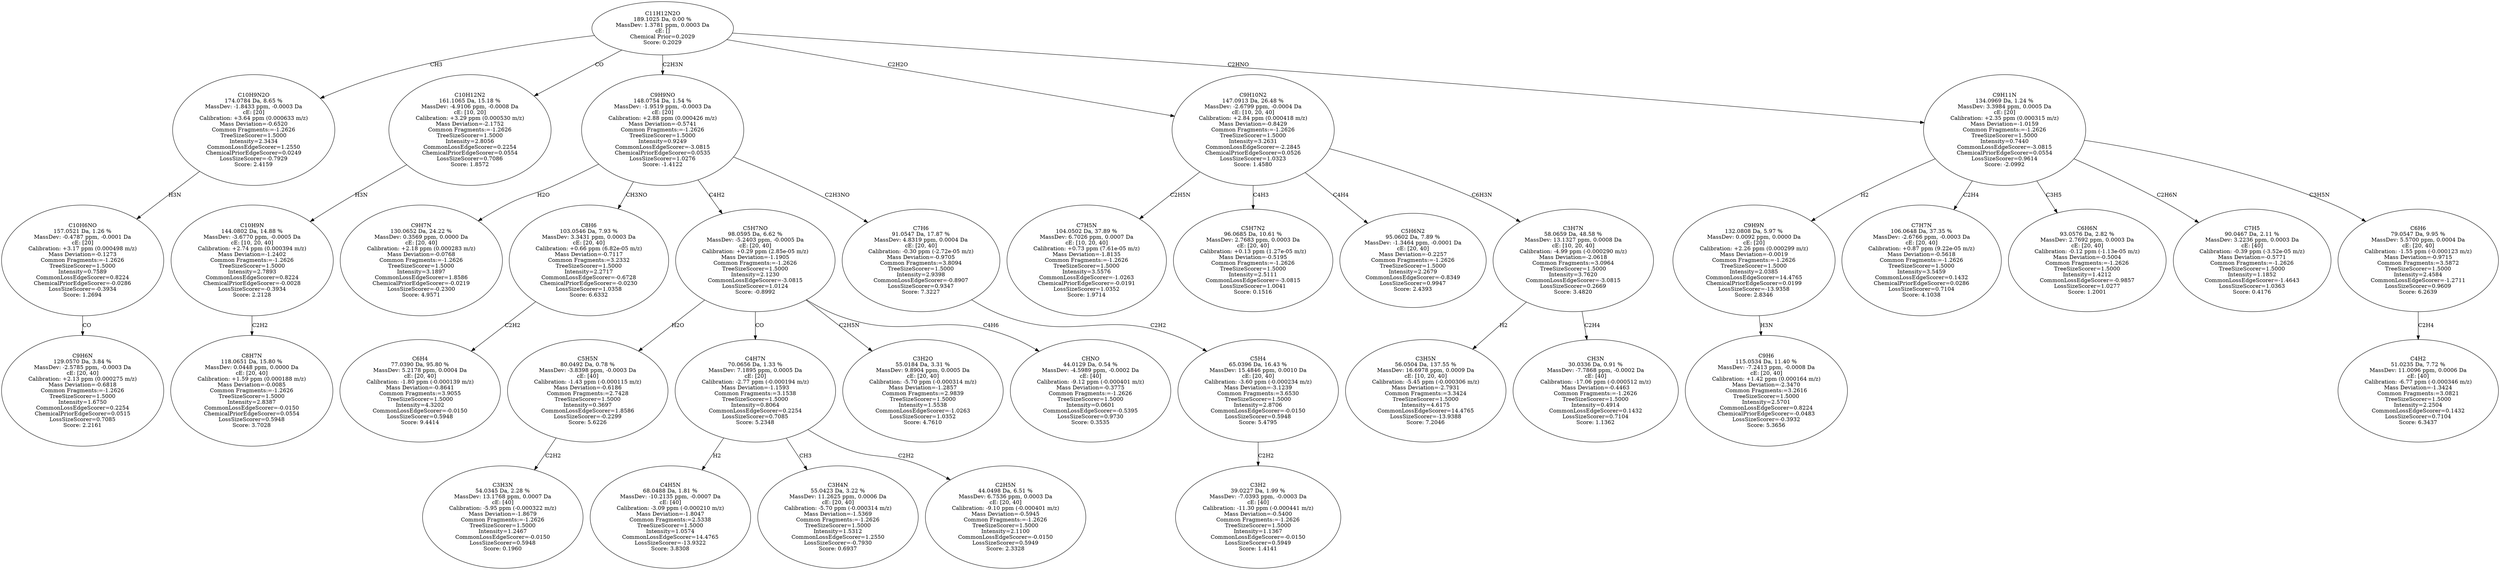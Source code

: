 strict digraph {
v1 [label="C9H6N\n129.0570 Da, 3.84 %\nMassDev: -2.5785 ppm, -0.0003 Da\ncE: [20, 40]\nCalibration: +2.13 ppm (0.000275 m/z)\nMass Deviation=-0.6818\nCommon Fragments:=-1.2626\nTreeSizeScorer=1.5000\nIntensity=1.6750\nCommonLossEdgeScorer=0.2254\nChemicalPriorEdgeScorer=0.0515\nLossSizeScorer=0.7085\nScore: 2.2161"];
v2 [label="C10H6NO\n157.0521 Da, 1.26 %\nMassDev: -0.4787 ppm, -0.0001 Da\ncE: [20]\nCalibration: +3.17 ppm (0.000498 m/z)\nMass Deviation=-0.1273\nCommon Fragments:=-1.2626\nTreeSizeScorer=1.5000\nIntensity=0.7589\nCommonLossEdgeScorer=0.8224\nChemicalPriorEdgeScorer=-0.0286\nLossSizeScorer=-0.3934\nScore: 1.2694"];
v3 [label="C10H9N2O\n174.0784 Da, 8.65 %\nMassDev: -1.8433 ppm, -0.0003 Da\ncE: [20]\nCalibration: +3.64 ppm (0.000633 m/z)\nMass Deviation=-0.6520\nCommon Fragments:=-1.2626\nTreeSizeScorer=1.5000\nIntensity=2.3434\nCommonLossEdgeScorer=1.2550\nChemicalPriorEdgeScorer=0.0249\nLossSizeScorer=-0.7929\nScore: 2.4159"];
v4 [label="C8H7N\n118.0651 Da, 15.80 %\nMassDev: 0.0448 ppm, 0.0000 Da\ncE: [20, 40]\nCalibration: +1.59 ppm (0.000188 m/z)\nMass Deviation=-0.0085\nCommon Fragments:=-1.2626\nTreeSizeScorer=1.5000\nIntensity=2.8387\nCommonLossEdgeScorer=-0.0150\nChemicalPriorEdgeScorer=0.0554\nLossSizeScorer=0.5948\nScore: 3.7028"];
v5 [label="C10H9N\n144.0802 Da, 14.88 %\nMassDev: -3.6770 ppm, -0.0005 Da\ncE: [10, 20, 40]\nCalibration: +2.74 ppm (0.000394 m/z)\nMass Deviation=-1.2402\nCommon Fragments:=-1.2626\nTreeSizeScorer=1.5000\nIntensity=2.7893\nCommonLossEdgeScorer=0.8224\nChemicalPriorEdgeScorer=-0.0028\nLossSizeScorer=-0.3934\nScore: 2.2128"];
v6 [label="C10H12N2\n161.1065 Da, 15.18 %\nMassDev: -4.9106 ppm, -0.0008 Da\ncE: [10, 20]\nCalibration: +3.29 ppm (0.000530 m/z)\nMass Deviation=-2.1752\nCommon Fragments:=-1.2626\nTreeSizeScorer=1.5000\nIntensity=2.8056\nCommonLossEdgeScorer=0.2254\nChemicalPriorEdgeScorer=0.0554\nLossSizeScorer=0.7086\nScore: 1.8572"];
v7 [label="C9H7N\n130.0652 Da, 24.22 %\nMassDev: 0.3569 ppm, 0.0000 Da\ncE: [20, 40]\nCalibration: +2.18 ppm (0.000283 m/z)\nMass Deviation=-0.0768\nCommon Fragments:=-1.2626\nTreeSizeScorer=1.5000\nIntensity=3.1897\nCommonLossEdgeScorer=1.8586\nChemicalPriorEdgeScorer=-0.0219\nLossSizeScorer=-0.2300\nScore: 4.9571"];
v8 [label="C6H4\n77.0390 Da, 95.80 %\nMassDev: 5.2178 ppm, 0.0004 Da\ncE: [20, 40]\nCalibration: -1.80 ppm (-0.000139 m/z)\nMass Deviation=-0.8641\nCommon Fragments:=3.9055\nTreeSizeScorer=1.5000\nIntensity=4.3202\nCommonLossEdgeScorer=-0.0150\nLossSizeScorer=0.5948\nScore: 9.4414"];
v9 [label="C8H6\n103.0546 Da, 7.93 %\nMassDev: 3.3431 ppm, 0.0003 Da\ncE: [20, 40]\nCalibration: +0.66 ppm (6.82e-05 m/z)\nMass Deviation=-0.7117\nCommon Fragments:=3.2332\nTreeSizeScorer=1.5000\nIntensity=2.2717\nCommonLossEdgeScorer=-0.6728\nChemicalPriorEdgeScorer=-0.0230\nLossSizeScorer=1.0358\nScore: 6.6332"];
v10 [label="C3H3N\n54.0345 Da, 2.28 %\nMassDev: 13.1768 ppm, 0.0007 Da\ncE: [40]\nCalibration: -5.95 ppm (-0.000322 m/z)\nMass Deviation=-1.8679\nCommon Fragments:=-1.2626\nTreeSizeScorer=1.5000\nIntensity=1.2467\nCommonLossEdgeScorer=-0.0150\nLossSizeScorer=0.5948\nScore: 0.1960"];
v11 [label="C5H5N\n80.0492 Da, 0.78 %\nMassDev: -3.8398 ppm, -0.0003 Da\ncE: [40]\nCalibration: -1.43 ppm (-0.000115 m/z)\nMass Deviation=-0.6186\nCommon Fragments:=2.7428\nTreeSizeScorer=1.5000\nIntensity=0.3697\nCommonLossEdgeScorer=1.8586\nLossSizeScorer=-0.2299\nScore: 5.6226"];
v12 [label="C4H5N\n68.0488 Da, 1.81 %\nMassDev: -10.2135 ppm, -0.0007 Da\ncE: [40]\nCalibration: -3.09 ppm (-0.000210 m/z)\nMass Deviation=-1.8047\nCommon Fragments:=2.5338\nTreeSizeScorer=1.5000\nIntensity=1.0574\nCommonLossEdgeScorer=14.4765\nLossSizeScorer=-13.9322\nScore: 3.8308"];
v13 [label="C3H4N\n55.0423 Da, 3.22 %\nMassDev: 11.2625 ppm, 0.0006 Da\ncE: [20, 40]\nCalibration: -5.70 ppm (-0.000314 m/z)\nMass Deviation=-1.5369\nCommon Fragments:=-1.2626\nTreeSizeScorer=1.5000\nIntensity=1.5312\nCommonLossEdgeScorer=1.2550\nLossSizeScorer=-0.7930\nScore: 0.6937"];
v14 [label="C2H5N\n44.0498 Da, 6.51 %\nMassDev: 6.7536 ppm, 0.0003 Da\ncE: [20, 40]\nCalibration: -9.10 ppm (-0.000401 m/z)\nMass Deviation=-0.5945\nCommon Fragments:=-1.2626\nTreeSizeScorer=1.5000\nIntensity=2.1100\nCommonLossEdgeScorer=-0.0150\nLossSizeScorer=0.5949\nScore: 2.3328"];
v15 [label="C4H7N\n70.0656 Da, 1.33 %\nMassDev: 7.1895 ppm, 0.0005 Da\ncE: [20]\nCalibration: -2.77 ppm (-0.000194 m/z)\nMass Deviation=-1.1593\nCommon Fragments:=3.1538\nTreeSizeScorer=1.5000\nIntensity=0.8064\nCommonLossEdgeScorer=0.2254\nLossSizeScorer=0.7085\nScore: 5.2348"];
v16 [label="C3H2O\n55.0184 Da, 3.31 %\nMassDev: 9.8904 ppm, 0.0005 Da\ncE: [20, 40]\nCalibration: -5.70 ppm (-0.000314 m/z)\nMass Deviation=-1.2857\nCommon Fragments:=2.9839\nTreeSizeScorer=1.5000\nIntensity=1.5538\nCommonLossEdgeScorer=-1.0263\nLossSizeScorer=1.0352\nScore: 4.7610"];
v17 [label="CHNO\n44.0129 Da, 0.54 %\nMassDev: -4.5989 ppm, -0.0002 Da\ncE: [40]\nCalibration: -9.12 ppm (-0.000401 m/z)\nMass Deviation=-0.3775\nCommon Fragments:=-1.2626\nTreeSizeScorer=1.5000\nIntensity=0.0601\nCommonLossEdgeScorer=-0.5395\nLossSizeScorer=0.9730\nScore: 0.3535"];
v18 [label="C5H7NO\n98.0595 Da, 6.62 %\nMassDev: -5.2403 ppm, -0.0005 Da\ncE: [20, 40]\nCalibration: +0.29 ppm (2.85e-05 m/z)\nMass Deviation=-1.1905\nCommon Fragments:=-1.2626\nTreeSizeScorer=1.5000\nIntensity=2.1230\nCommonLossEdgeScorer=-3.0815\nLossSizeScorer=1.0124\nScore: -0.8992"];
v19 [label="C3H2\n39.0227 Da, 1.99 %\nMassDev: -7.0393 ppm, -0.0003 Da\ncE: [40]\nCalibration: -11.30 ppm (-0.000441 m/z)\nMass Deviation=-0.5400\nCommon Fragments:=-1.2626\nTreeSizeScorer=1.5000\nIntensity=1.1367\nCommonLossEdgeScorer=-0.0150\nLossSizeScorer=0.5949\nScore: 1.4141"];
v20 [label="C5H4\n65.0396 Da, 16.43 %\nMassDev: 15.4846 ppm, 0.0010 Da\ncE: [20, 40]\nCalibration: -3.60 ppm (-0.000234 m/z)\nMass Deviation=-3.1239\nCommon Fragments:=3.6530\nTreeSizeScorer=1.5000\nIntensity=2.8706\nCommonLossEdgeScorer=-0.0150\nLossSizeScorer=0.5948\nScore: 5.4795"];
v21 [label="C7H6\n91.0547 Da, 17.87 %\nMassDev: 4.8319 ppm, 0.0004 Da\ncE: [20, 40]\nCalibration: -0.30 ppm (-2.72e-05 m/z)\nMass Deviation=-0.9705\nCommon Fragments:=3.8094\nTreeSizeScorer=1.5000\nIntensity=2.9398\nCommonLossEdgeScorer=-0.8907\nLossSizeScorer=0.9347\nScore: 7.3227"];
v22 [label="C9H9NO\n148.0754 Da, 1.54 %\nMassDev: -1.9519 ppm, -0.0003 Da\ncE: [20]\nCalibration: +2.88 ppm (0.000426 m/z)\nMass Deviation=-0.5741\nCommon Fragments:=-1.2626\nTreeSizeScorer=1.5000\nIntensity=0.9249\nCommonLossEdgeScorer=-3.0815\nChemicalPriorEdgeScorer=0.0535\nLossSizeScorer=1.0276\nScore: -1.4122"];
v23 [label="C7H5N\n104.0502 Da, 37.89 %\nMassDev: 6.7026 ppm, 0.0007 Da\ncE: [10, 20, 40]\nCalibration: +0.73 ppm (7.61e-05 m/z)\nMass Deviation=-1.8135\nCommon Fragments:=-1.2626\nTreeSizeScorer=1.5000\nIntensity=3.5576\nCommonLossEdgeScorer=-1.0263\nChemicalPriorEdgeScorer=-0.0191\nLossSizeScorer=1.0352\nScore: 1.9714"];
v24 [label="C5H7N2\n96.0685 Da, 10.61 %\nMassDev: 2.7683 ppm, 0.0003 Da\ncE: [20, 40]\nCalibration: +0.13 ppm (1.27e-05 m/z)\nMass Deviation=-0.5195\nCommon Fragments:=-1.2626\nTreeSizeScorer=1.5000\nIntensity=2.5111\nCommonLossEdgeScorer=-3.0815\nLossSizeScorer=1.0041\nScore: 0.1516"];
v25 [label="C5H6N2\n95.0602 Da, 7.89 %\nMassDev: -1.3464 ppm, -0.0001 Da\ncE: [20, 40]\nMass Deviation=-0.2257\nCommon Fragments:=-1.2626\nTreeSizeScorer=1.5000\nIntensity=2.2679\nCommonLossEdgeScorer=-0.8349\nLossSizeScorer=0.9947\nScore: 2.4393"];
v26 [label="C3H5N\n56.0504 Da, 137.55 %\nMassDev: 16.6978 ppm, 0.0009 Da\ncE: [10, 20, 40]\nCalibration: -5.45 ppm (-0.000306 m/z)\nMass Deviation=-2.7931\nCommon Fragments:=3.3424\nTreeSizeScorer=1.5000\nIntensity=4.6175\nCommonLossEdgeScorer=14.4765\nLossSizeScorer=-13.9388\nScore: 7.2046"];
v27 [label="CH3N\n30.0336 Da, 0.91 %\nMassDev: -7.7868 ppm, -0.0002 Da\ncE: [40]\nCalibration: -17.06 ppm (-0.000512 m/z)\nMass Deviation=-0.4463\nCommon Fragments:=-1.2626\nTreeSizeScorer=1.5000\nIntensity=0.4914\nCommonLossEdgeScorer=0.1432\nLossSizeScorer=0.7104\nScore: 1.1362"];
v28 [label="C3H7N\n58.0659 Da, 48.58 %\nMassDev: 13.1327 ppm, 0.0008 Da\ncE: [10, 20, 40]\nCalibration: -4.99 ppm (-0.000290 m/z)\nMass Deviation=-2.0618\nCommon Fragments:=3.0964\nTreeSizeScorer=1.5000\nIntensity=3.7620\nCommonLossEdgeScorer=-3.0815\nLossSizeScorer=0.2669\nScore: 3.4820"];
v29 [label="C9H10N2\n147.0913 Da, 26.48 %\nMassDev: -2.6799 ppm, -0.0004 Da\ncE: [10, 20, 40]\nCalibration: +2.84 ppm (0.000418 m/z)\nMass Deviation=-0.8429\nCommon Fragments:=-1.2626\nTreeSizeScorer=1.5000\nIntensity=3.2631\nCommonLossEdgeScorer=-2.2845\nChemicalPriorEdgeScorer=0.0526\nLossSizeScorer=1.0323\nScore: 1.4580"];
v30 [label="C9H6\n115.0534 Da, 11.40 %\nMassDev: -7.2413 ppm, -0.0008 Da\ncE: [20, 40]\nCalibration: +1.42 ppm (0.000164 m/z)\nMass Deviation=-2.3470\nCommon Fragments:=3.2616\nTreeSizeScorer=1.5000\nIntensity=2.5701\nCommonLossEdgeScorer=0.8224\nChemicalPriorEdgeScorer=-0.0483\nLossSizeScorer=-0.3932\nScore: 5.3656"];
v31 [label="C9H9N\n132.0808 Da, 5.97 %\nMassDev: 0.0092 ppm, 0.0000 Da\ncE: [20]\nCalibration: +2.26 ppm (0.000299 m/z)\nMass Deviation=-0.0019\nCommon Fragments:=-1.2626\nTreeSizeScorer=1.5000\nIntensity=2.0385\nCommonLossEdgeScorer=14.4765\nChemicalPriorEdgeScorer=0.0199\nLossSizeScorer=-13.9358\nScore: 2.8346"];
v32 [label="C7H7N\n106.0648 Da, 37.35 %\nMassDev: -2.6766 ppm, -0.0003 Da\ncE: [20, 40]\nCalibration: +0.87 ppm (9.22e-05 m/z)\nMass Deviation=-0.5618\nCommon Fragments:=-1.2626\nTreeSizeScorer=1.5000\nIntensity=3.5459\nCommonLossEdgeScorer=0.1432\nChemicalPriorEdgeScorer=0.0286\nLossSizeScorer=0.7104\nScore: 4.1038"];
v33 [label="C6H6N\n93.0576 Da, 2.82 %\nMassDev: 2.7692 ppm, 0.0003 Da\ncE: [20, 40]\nCalibration: -0.12 ppm (-1.13e-05 m/z)\nMass Deviation=-0.5004\nCommon Fragments:=-1.2626\nTreeSizeScorer=1.5000\nIntensity=1.4212\nCommonLossEdgeScorer=-0.9857\nLossSizeScorer=1.0277\nScore: 1.2001"];
v34 [label="C7H5\n90.0467 Da, 2.11 %\nMassDev: 3.2236 ppm, 0.0003 Da\ncE: [40]\nCalibration: -0.39 ppm (-3.52e-05 m/z)\nMass Deviation=-0.5771\nCommon Fragments:=-1.2626\nTreeSizeScorer=1.5000\nIntensity=1.1852\nCommonLossEdgeScorer=-1.4643\nLossSizeScorer=1.0363\nScore: 0.4176"];
v35 [label="C4H2\n51.0235 Da, 7.72 %\nMassDev: 11.0096 ppm, 0.0006 Da\ncE: [40]\nCalibration: -6.77 ppm (-0.000346 m/z)\nMass Deviation=-1.3424\nCommon Fragments:=3.0821\nTreeSizeScorer=1.5000\nIntensity=2.2504\nCommonLossEdgeScorer=0.1432\nLossSizeScorer=0.7104\nScore: 6.3437"];
v36 [label="C6H6\n79.0547 Da, 9.95 %\nMassDev: 5.5700 ppm, 0.0004 Da\ncE: [20, 40]\nCalibration: -1.55 ppm (-0.000123 m/z)\nMass Deviation=-0.9715\nCommon Fragments:=3.5872\nTreeSizeScorer=1.5000\nIntensity=2.4584\nCommonLossEdgeScorer=-1.2711\nLossSizeScorer=0.9609\nScore: 6.2639"];
v37 [label="C9H11N\n134.0969 Da, 1.24 %\nMassDev: 3.3984 ppm, 0.0005 Da\ncE: [20]\nCalibration: +2.35 ppm (0.000315 m/z)\nMass Deviation=-1.0159\nCommon Fragments:=-1.2626\nTreeSizeScorer=1.5000\nIntensity=0.7440\nCommonLossEdgeScorer=-3.0815\nChemicalPriorEdgeScorer=0.0554\nLossSizeScorer=0.9614\nScore: -2.0992"];
v38 [label="C11H12N2O\n189.1025 Da, 0.00 %\nMassDev: 1.3781 ppm, 0.0003 Da\ncE: []\nChemical Prior=0.2029\nScore: 0.2029"];
v2 -> v1 [label="CO"];
v3 -> v2 [label="H3N"];
v38 -> v3 [label="CH3"];
v5 -> v4 [label="C2H2"];
v6 -> v5 [label="H3N"];
v38 -> v6 [label="CO"];
v22 -> v7 [label="H2O"];
v9 -> v8 [label="C2H2"];
v22 -> v9 [label="CH3NO"];
v11 -> v10 [label="C2H2"];
v18 -> v11 [label="H2O"];
v15 -> v12 [label="H2"];
v15 -> v13 [label="CH3"];
v15 -> v14 [label="C2H2"];
v18 -> v15 [label="CO"];
v18 -> v16 [label="C2H5N"];
v18 -> v17 [label="C4H6"];
v22 -> v18 [label="C4H2"];
v20 -> v19 [label="C2H2"];
v21 -> v20 [label="C2H2"];
v22 -> v21 [label="C2H3NO"];
v38 -> v22 [label="C2H3N"];
v29 -> v23 [label="C2H5N"];
v29 -> v24 [label="C4H3"];
v29 -> v25 [label="C4H4"];
v28 -> v26 [label="H2"];
v28 -> v27 [label="C2H4"];
v29 -> v28 [label="C6H3N"];
v38 -> v29 [label="C2H2O"];
v31 -> v30 [label="H3N"];
v37 -> v31 [label="H2"];
v37 -> v32 [label="C2H4"];
v37 -> v33 [label="C3H5"];
v37 -> v34 [label="C2H6N"];
v36 -> v35 [label="C2H4"];
v37 -> v36 [label="C3H5N"];
v38 -> v37 [label="C2HNO"];
}